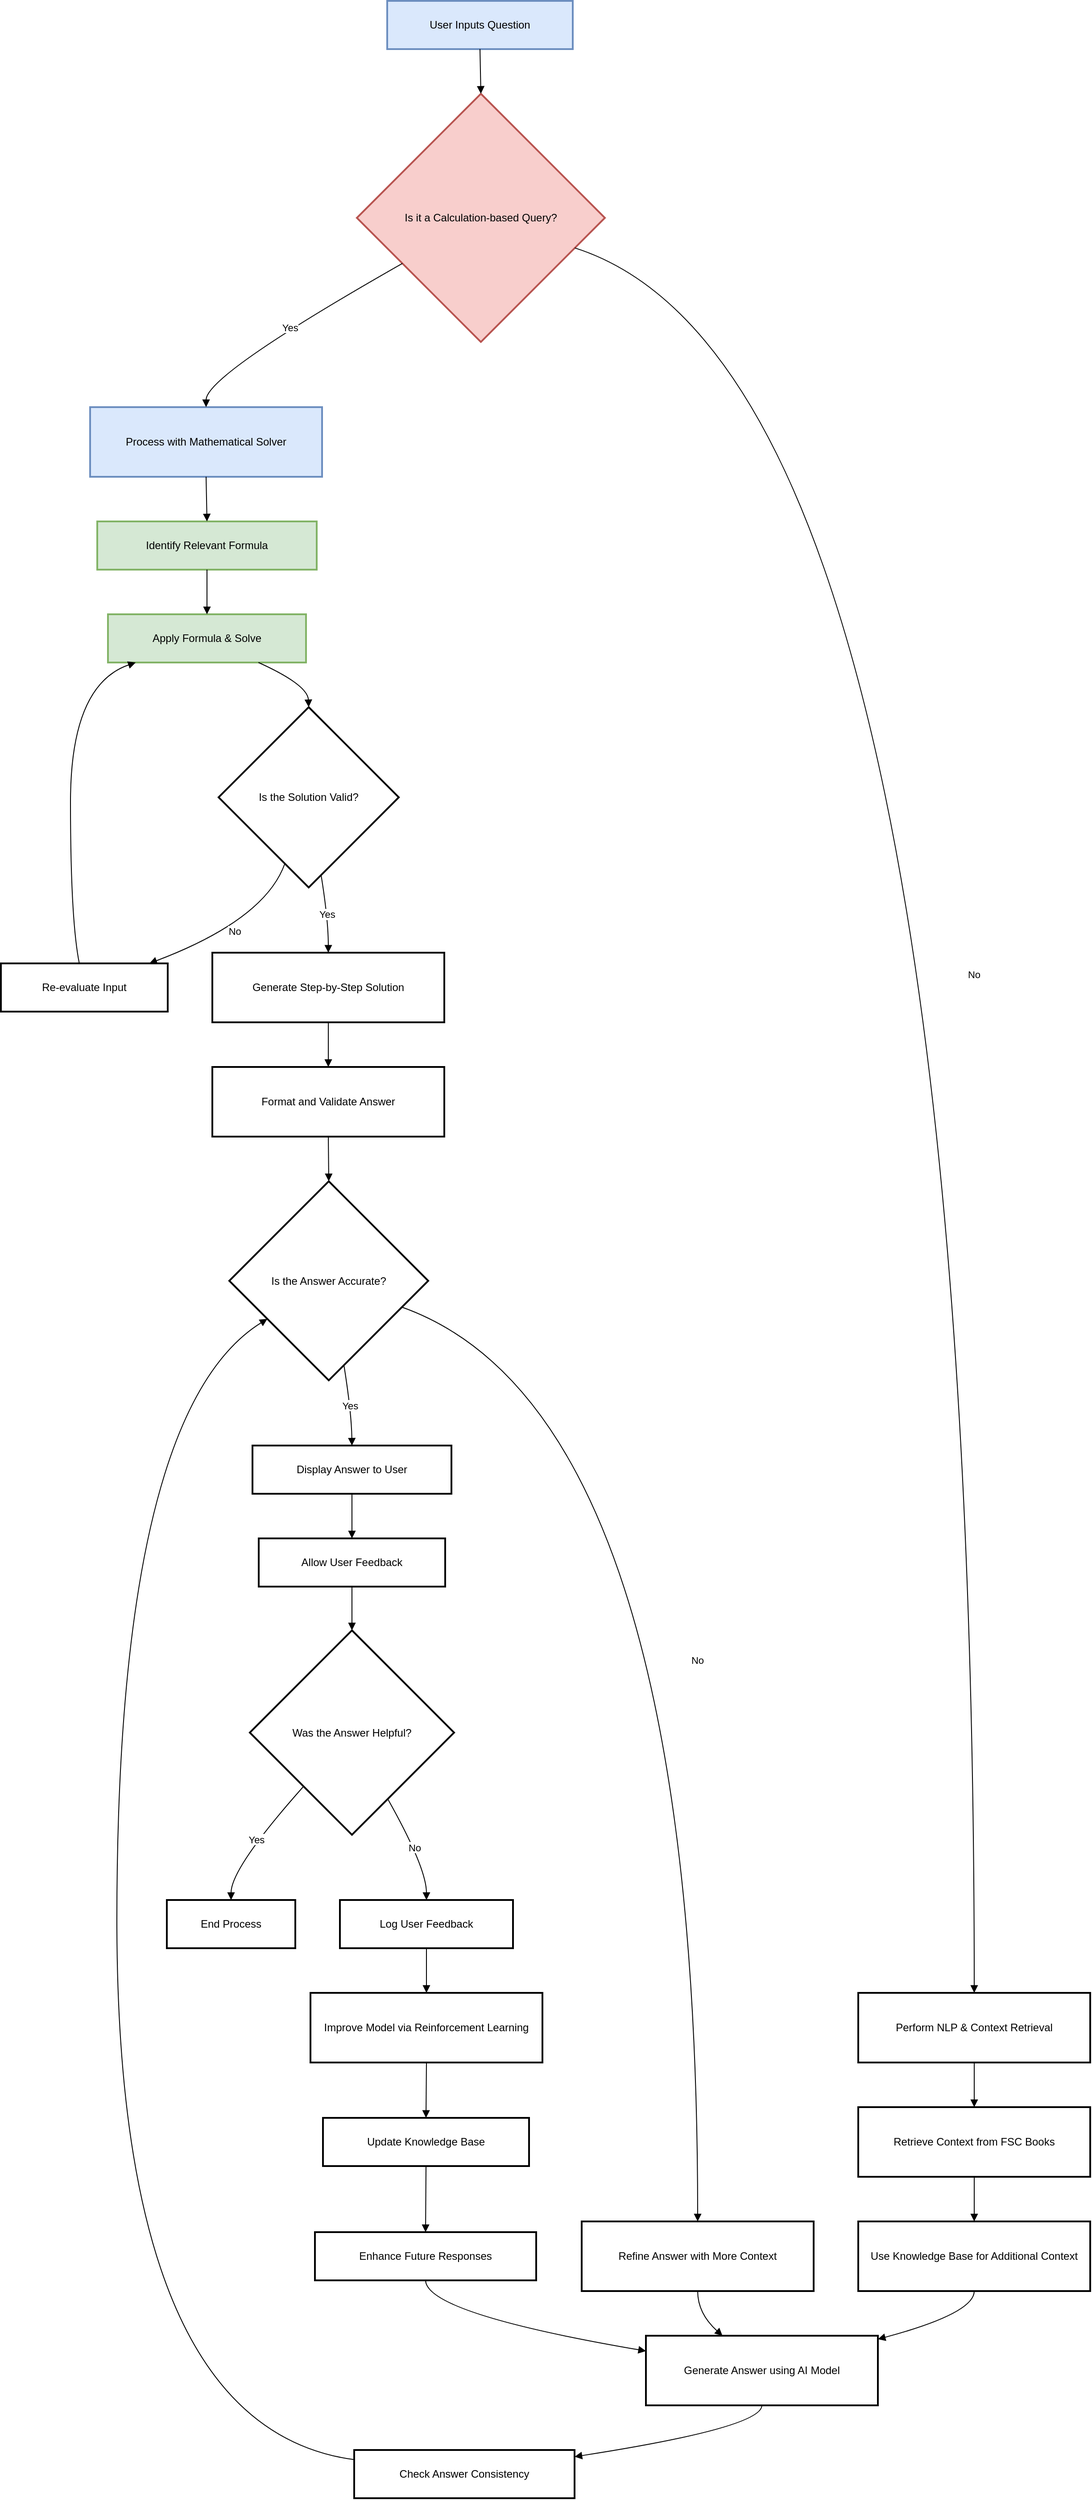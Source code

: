 <mxfile version="26.1.1">
  <diagram name="Page-1" id="9wOdnLyAVLAPCmVo4-jM">
    <mxGraphModel dx="1260" dy="647" grid="1" gridSize="10" guides="1" tooltips="1" connect="1" arrows="1" fold="1" page="1" pageScale="1" pageWidth="850" pageHeight="1100" math="0" shadow="0">
      <root>
        <mxCell id="0" />
        <mxCell id="1" parent="0" />
        <mxCell id="SvQ0XTCgp82H_2NicPjY-1" value="User Inputs Question" style="whiteSpace=wrap;strokeWidth=2;fillColor=#dae8fc;strokeColor=#6c8ebf;" vertex="1" parent="1">
          <mxGeometry x="453" y="20" width="208" height="54" as="geometry" />
        </mxCell>
        <mxCell id="SvQ0XTCgp82H_2NicPjY-2" value="Is it a Calculation-based Query?" style="rhombus;strokeWidth=2;whiteSpace=wrap;fillColor=#f8cecc;strokeColor=#b85450;" vertex="1" parent="1">
          <mxGeometry x="419" y="124" width="278" height="278" as="geometry" />
        </mxCell>
        <mxCell id="SvQ0XTCgp82H_2NicPjY-3" value="Process with Mathematical Solver" style="whiteSpace=wrap;strokeWidth=2;fillColor=#dae8fc;strokeColor=#6c8ebf;" vertex="1" parent="1">
          <mxGeometry x="120" y="475" width="260" height="78" as="geometry" />
        </mxCell>
        <mxCell id="SvQ0XTCgp82H_2NicPjY-4" value="Perform NLP &amp; Context Retrieval" style="whiteSpace=wrap;strokeWidth=2;" vertex="1" parent="1">
          <mxGeometry x="981" y="2251" width="260" height="78" as="geometry" />
        </mxCell>
        <mxCell id="SvQ0XTCgp82H_2NicPjY-5" value="Identify Relevant Formula" style="whiteSpace=wrap;strokeWidth=2;fillColor=#d5e8d4;strokeColor=#82b366;" vertex="1" parent="1">
          <mxGeometry x="128" y="603" width="246" height="54" as="geometry" />
        </mxCell>
        <mxCell id="SvQ0XTCgp82H_2NicPjY-6" value="Apply Formula &amp; Solve" style="whiteSpace=wrap;strokeWidth=2;fillColor=#d5e8d4;strokeColor=#82b366;" vertex="1" parent="1">
          <mxGeometry x="140" y="707" width="222" height="54" as="geometry" />
        </mxCell>
        <mxCell id="SvQ0XTCgp82H_2NicPjY-7" value="Is the Solution Valid?" style="rhombus;strokeWidth=2;whiteSpace=wrap;" vertex="1" parent="1">
          <mxGeometry x="264" y="811" width="202" height="202" as="geometry" />
        </mxCell>
        <mxCell id="SvQ0XTCgp82H_2NicPjY-8" value="Re-evaluate Input" style="whiteSpace=wrap;strokeWidth=2;" vertex="1" parent="1">
          <mxGeometry x="20" y="1098" width="187" height="54" as="geometry" />
        </mxCell>
        <mxCell id="SvQ0XTCgp82H_2NicPjY-9" value="Generate Step-by-Step Solution" style="whiteSpace=wrap;strokeWidth=2;" vertex="1" parent="1">
          <mxGeometry x="257" y="1086" width="260" height="78" as="geometry" />
        </mxCell>
        <mxCell id="SvQ0XTCgp82H_2NicPjY-10" value="Format and Validate Answer" style="whiteSpace=wrap;strokeWidth=2;" vertex="1" parent="1">
          <mxGeometry x="257" y="1214" width="260" height="78" as="geometry" />
        </mxCell>
        <mxCell id="SvQ0XTCgp82H_2NicPjY-11" value="Retrieve Context from FSC Books" style="whiteSpace=wrap;strokeWidth=2;" vertex="1" parent="1">
          <mxGeometry x="981" y="2379" width="260" height="78" as="geometry" />
        </mxCell>
        <mxCell id="SvQ0XTCgp82H_2NicPjY-12" value="Use Knowledge Base for Additional Context" style="whiteSpace=wrap;strokeWidth=2;" vertex="1" parent="1">
          <mxGeometry x="981" y="2507" width="260" height="78" as="geometry" />
        </mxCell>
        <mxCell id="SvQ0XTCgp82H_2NicPjY-13" value="Generate Answer using AI Model" style="whiteSpace=wrap;strokeWidth=2;" vertex="1" parent="1">
          <mxGeometry x="743" y="2635" width="260" height="78" as="geometry" />
        </mxCell>
        <mxCell id="SvQ0XTCgp82H_2NicPjY-14" value="Check Answer Consistency" style="whiteSpace=wrap;strokeWidth=2;" vertex="1" parent="1">
          <mxGeometry x="416" y="2763" width="247" height="54" as="geometry" />
        </mxCell>
        <mxCell id="SvQ0XTCgp82H_2NicPjY-15" value="Is the Answer Accurate?" style="rhombus;strokeWidth=2;whiteSpace=wrap;" vertex="1" parent="1">
          <mxGeometry x="276" y="1342" width="223" height="223" as="geometry" />
        </mxCell>
        <mxCell id="SvQ0XTCgp82H_2NicPjY-16" value="Refine Answer with More Context" style="whiteSpace=wrap;strokeWidth=2;" vertex="1" parent="1">
          <mxGeometry x="671" y="2507" width="260" height="78" as="geometry" />
        </mxCell>
        <mxCell id="SvQ0XTCgp82H_2NicPjY-17" value="Display Answer to User" style="whiteSpace=wrap;strokeWidth=2;" vertex="1" parent="1">
          <mxGeometry x="302" y="1638" width="223" height="54" as="geometry" />
        </mxCell>
        <mxCell id="SvQ0XTCgp82H_2NicPjY-18" value="Allow User Feedback" style="whiteSpace=wrap;strokeWidth=2;" vertex="1" parent="1">
          <mxGeometry x="309" y="1742" width="209" height="54" as="geometry" />
        </mxCell>
        <mxCell id="SvQ0XTCgp82H_2NicPjY-19" value="Was the Answer Helpful?" style="rhombus;strokeWidth=2;whiteSpace=wrap;" vertex="1" parent="1">
          <mxGeometry x="299" y="1845" width="229" height="229" as="geometry" />
        </mxCell>
        <mxCell id="SvQ0XTCgp82H_2NicPjY-20" value="Log User Feedback" style="whiteSpace=wrap;strokeWidth=2;" vertex="1" parent="1">
          <mxGeometry x="400" y="2147" width="194" height="54" as="geometry" />
        </mxCell>
        <mxCell id="SvQ0XTCgp82H_2NicPjY-21" value="Improve Model via Reinforcement Learning" style="whiteSpace=wrap;strokeWidth=2;" vertex="1" parent="1">
          <mxGeometry x="367" y="2251" width="260" height="78" as="geometry" />
        </mxCell>
        <mxCell id="SvQ0XTCgp82H_2NicPjY-22" value="Update Knowledge Base" style="whiteSpace=wrap;strokeWidth=2;" vertex="1" parent="1">
          <mxGeometry x="381" y="2391" width="231" height="54" as="geometry" />
        </mxCell>
        <mxCell id="SvQ0XTCgp82H_2NicPjY-23" value="Enhance Future Responses" style="whiteSpace=wrap;strokeWidth=2;" vertex="1" parent="1">
          <mxGeometry x="372" y="2519" width="248" height="54" as="geometry" />
        </mxCell>
        <mxCell id="SvQ0XTCgp82H_2NicPjY-24" value="End Process" style="whiteSpace=wrap;strokeWidth=2;" vertex="1" parent="1">
          <mxGeometry x="206" y="2147" width="144" height="54" as="geometry" />
        </mxCell>
        <mxCell id="SvQ0XTCgp82H_2NicPjY-25" value="" style="curved=1;startArrow=none;endArrow=block;exitX=0.5;exitY=1;entryX=0.5;entryY=0;rounded=0;" edge="1" parent="1" source="SvQ0XTCgp82H_2NicPjY-1" target="SvQ0XTCgp82H_2NicPjY-2">
          <mxGeometry relative="1" as="geometry">
            <Array as="points" />
          </mxGeometry>
        </mxCell>
        <mxCell id="SvQ0XTCgp82H_2NicPjY-26" value="Yes" style="curved=1;startArrow=none;endArrow=block;exitX=0;exitY=0.79;entryX=0.5;entryY=0;rounded=0;" edge="1" parent="1" source="SvQ0XTCgp82H_2NicPjY-2" target="SvQ0XTCgp82H_2NicPjY-3">
          <mxGeometry relative="1" as="geometry">
            <Array as="points">
              <mxPoint x="250" y="439" />
            </Array>
          </mxGeometry>
        </mxCell>
        <mxCell id="SvQ0XTCgp82H_2NicPjY-27" value="No" style="curved=1;startArrow=none;endArrow=block;exitX=1;exitY=0.66;entryX=0.5;entryY=0;rounded=0;" edge="1" parent="1" source="SvQ0XTCgp82H_2NicPjY-2" target="SvQ0XTCgp82H_2NicPjY-4">
          <mxGeometry relative="1" as="geometry">
            <Array as="points">
              <mxPoint x="1111" y="439" />
            </Array>
          </mxGeometry>
        </mxCell>
        <mxCell id="SvQ0XTCgp82H_2NicPjY-28" value="" style="curved=1;startArrow=none;endArrow=block;exitX=0.5;exitY=1;entryX=0.5;entryY=0;rounded=0;" edge="1" parent="1" source="SvQ0XTCgp82H_2NicPjY-3" target="SvQ0XTCgp82H_2NicPjY-5">
          <mxGeometry relative="1" as="geometry">
            <Array as="points" />
          </mxGeometry>
        </mxCell>
        <mxCell id="SvQ0XTCgp82H_2NicPjY-29" value="" style="curved=1;startArrow=none;endArrow=block;exitX=0.5;exitY=1;entryX=0.5;entryY=0;rounded=0;" edge="1" parent="1" source="SvQ0XTCgp82H_2NicPjY-5" target="SvQ0XTCgp82H_2NicPjY-6">
          <mxGeometry relative="1" as="geometry">
            <Array as="points" />
          </mxGeometry>
        </mxCell>
        <mxCell id="SvQ0XTCgp82H_2NicPjY-30" value="" style="curved=1;startArrow=none;endArrow=block;exitX=0.76;exitY=1;entryX=0.5;entryY=0;rounded=0;" edge="1" parent="1" source="SvQ0XTCgp82H_2NicPjY-6" target="SvQ0XTCgp82H_2NicPjY-7">
          <mxGeometry relative="1" as="geometry">
            <Array as="points">
              <mxPoint x="364" y="786" />
            </Array>
          </mxGeometry>
        </mxCell>
        <mxCell id="SvQ0XTCgp82H_2NicPjY-31" value="No" style="curved=1;startArrow=none;endArrow=block;exitX=0.32;exitY=1;entryX=0.89;entryY=0;rounded=0;" edge="1" parent="1" source="SvQ0XTCgp82H_2NicPjY-7" target="SvQ0XTCgp82H_2NicPjY-8">
          <mxGeometry relative="1" as="geometry">
            <Array as="points">
              <mxPoint x="316" y="1049" />
            </Array>
          </mxGeometry>
        </mxCell>
        <mxCell id="SvQ0XTCgp82H_2NicPjY-32" value="" style="curved=1;startArrow=none;endArrow=block;exitX=0.47;exitY=0;entryX=0.14;entryY=1;rounded=0;" edge="1" parent="1" source="SvQ0XTCgp82H_2NicPjY-8" target="SvQ0XTCgp82H_2NicPjY-6">
          <mxGeometry relative="1" as="geometry">
            <Array as="points">
              <mxPoint x="98" y="1049" />
              <mxPoint x="98" y="786" />
            </Array>
          </mxGeometry>
        </mxCell>
        <mxCell id="SvQ0XTCgp82H_2NicPjY-33" value="Yes" style="curved=1;startArrow=none;endArrow=block;exitX=0.58;exitY=1;entryX=0.5;entryY=0;rounded=0;" edge="1" parent="1" source="SvQ0XTCgp82H_2NicPjY-7" target="SvQ0XTCgp82H_2NicPjY-9">
          <mxGeometry relative="1" as="geometry">
            <Array as="points">
              <mxPoint x="387" y="1049" />
            </Array>
          </mxGeometry>
        </mxCell>
        <mxCell id="SvQ0XTCgp82H_2NicPjY-34" value="" style="curved=1;startArrow=none;endArrow=block;exitX=0.5;exitY=1;entryX=0.5;entryY=0;rounded=0;" edge="1" parent="1" source="SvQ0XTCgp82H_2NicPjY-9" target="SvQ0XTCgp82H_2NicPjY-10">
          <mxGeometry relative="1" as="geometry">
            <Array as="points" />
          </mxGeometry>
        </mxCell>
        <mxCell id="SvQ0XTCgp82H_2NicPjY-35" value="" style="curved=1;startArrow=none;endArrow=block;exitX=0.5;exitY=1;entryX=0.5;entryY=0;rounded=0;" edge="1" parent="1" source="SvQ0XTCgp82H_2NicPjY-4" target="SvQ0XTCgp82H_2NicPjY-11">
          <mxGeometry relative="1" as="geometry">
            <Array as="points" />
          </mxGeometry>
        </mxCell>
        <mxCell id="SvQ0XTCgp82H_2NicPjY-36" value="" style="curved=1;startArrow=none;endArrow=block;exitX=0.5;exitY=1;entryX=0.5;entryY=0;rounded=0;" edge="1" parent="1" source="SvQ0XTCgp82H_2NicPjY-11" target="SvQ0XTCgp82H_2NicPjY-12">
          <mxGeometry relative="1" as="geometry">
            <Array as="points" />
          </mxGeometry>
        </mxCell>
        <mxCell id="SvQ0XTCgp82H_2NicPjY-37" value="" style="curved=1;startArrow=none;endArrow=block;exitX=0.5;exitY=1;entryX=1;entryY=0.05;rounded=0;" edge="1" parent="1" source="SvQ0XTCgp82H_2NicPjY-12" target="SvQ0XTCgp82H_2NicPjY-13">
          <mxGeometry relative="1" as="geometry">
            <Array as="points">
              <mxPoint x="1111" y="2610" />
            </Array>
          </mxGeometry>
        </mxCell>
        <mxCell id="SvQ0XTCgp82H_2NicPjY-38" value="" style="curved=1;startArrow=none;endArrow=block;exitX=0.5;exitY=1;entryX=1;entryY=0.14;rounded=0;" edge="1" parent="1" source="SvQ0XTCgp82H_2NicPjY-13" target="SvQ0XTCgp82H_2NicPjY-14">
          <mxGeometry relative="1" as="geometry">
            <Array as="points">
              <mxPoint x="873" y="2738" />
            </Array>
          </mxGeometry>
        </mxCell>
        <mxCell id="SvQ0XTCgp82H_2NicPjY-39" value="" style="curved=1;startArrow=none;endArrow=block;exitX=0.5;exitY=1;entryX=0.5;entryY=0;rounded=0;" edge="1" parent="1" source="SvQ0XTCgp82H_2NicPjY-10" target="SvQ0XTCgp82H_2NicPjY-15">
          <mxGeometry relative="1" as="geometry">
            <Array as="points" />
          </mxGeometry>
        </mxCell>
        <mxCell id="SvQ0XTCgp82H_2NicPjY-40" value="" style="curved=1;startArrow=none;endArrow=block;exitX=0;exitY=0.2;entryX=0;entryY=0.81;rounded=0;" edge="1" parent="1" source="SvQ0XTCgp82H_2NicPjY-14" target="SvQ0XTCgp82H_2NicPjY-15">
          <mxGeometry relative="1" as="geometry">
            <Array as="points">
              <mxPoint x="150" y="2738" />
              <mxPoint x="150" y="1601" />
            </Array>
          </mxGeometry>
        </mxCell>
        <mxCell id="SvQ0XTCgp82H_2NicPjY-41" value="No" style="curved=1;startArrow=none;endArrow=block;exitX=1;exitY=0.68;entryX=0.5;entryY=0;rounded=0;" edge="1" parent="1" source="SvQ0XTCgp82H_2NicPjY-15" target="SvQ0XTCgp82H_2NicPjY-16">
          <mxGeometry relative="1" as="geometry">
            <Array as="points">
              <mxPoint x="801" y="1601" />
            </Array>
          </mxGeometry>
        </mxCell>
        <mxCell id="SvQ0XTCgp82H_2NicPjY-42" value="" style="curved=1;startArrow=none;endArrow=block;exitX=0.5;exitY=1;entryX=0.33;entryY=0;rounded=0;" edge="1" parent="1" source="SvQ0XTCgp82H_2NicPjY-16" target="SvQ0XTCgp82H_2NicPjY-13">
          <mxGeometry relative="1" as="geometry">
            <Array as="points">
              <mxPoint x="801" y="2610" />
            </Array>
          </mxGeometry>
        </mxCell>
        <mxCell id="SvQ0XTCgp82H_2NicPjY-43" value="Yes" style="curved=1;startArrow=none;endArrow=block;exitX=0.59;exitY=1;entryX=0.5;entryY=-0.01;rounded=0;" edge="1" parent="1" source="SvQ0XTCgp82H_2NicPjY-15" target="SvQ0XTCgp82H_2NicPjY-17">
          <mxGeometry relative="1" as="geometry">
            <Array as="points">
              <mxPoint x="413" y="1601" />
            </Array>
          </mxGeometry>
        </mxCell>
        <mxCell id="SvQ0XTCgp82H_2NicPjY-44" value="" style="curved=1;startArrow=none;endArrow=block;exitX=0.5;exitY=0.99;entryX=0.5;entryY=-0.01;rounded=0;" edge="1" parent="1" source="SvQ0XTCgp82H_2NicPjY-17" target="SvQ0XTCgp82H_2NicPjY-18">
          <mxGeometry relative="1" as="geometry">
            <Array as="points" />
          </mxGeometry>
        </mxCell>
        <mxCell id="SvQ0XTCgp82H_2NicPjY-45" value="" style="curved=1;startArrow=none;endArrow=block;exitX=0.5;exitY=0.99;entryX=0.5;entryY=0;rounded=0;" edge="1" parent="1" source="SvQ0XTCgp82H_2NicPjY-18" target="SvQ0XTCgp82H_2NicPjY-19">
          <mxGeometry relative="1" as="geometry">
            <Array as="points" />
          </mxGeometry>
        </mxCell>
        <mxCell id="SvQ0XTCgp82H_2NicPjY-46" value="No" style="curved=1;startArrow=none;endArrow=block;exitX=0.77;exitY=1;entryX=0.5;entryY=0;rounded=0;" edge="1" parent="1" source="SvQ0XTCgp82H_2NicPjY-19" target="SvQ0XTCgp82H_2NicPjY-20">
          <mxGeometry relative="1" as="geometry">
            <Array as="points">
              <mxPoint x="497" y="2111" />
            </Array>
          </mxGeometry>
        </mxCell>
        <mxCell id="SvQ0XTCgp82H_2NicPjY-47" value="" style="curved=1;startArrow=none;endArrow=block;exitX=0.5;exitY=1;entryX=0.5;entryY=0;rounded=0;" edge="1" parent="1" source="SvQ0XTCgp82H_2NicPjY-20" target="SvQ0XTCgp82H_2NicPjY-21">
          <mxGeometry relative="1" as="geometry">
            <Array as="points" />
          </mxGeometry>
        </mxCell>
        <mxCell id="SvQ0XTCgp82H_2NicPjY-48" value="" style="curved=1;startArrow=none;endArrow=block;exitX=0.5;exitY=1;entryX=0.5;entryY=0;rounded=0;" edge="1" parent="1" source="SvQ0XTCgp82H_2NicPjY-21" target="SvQ0XTCgp82H_2NicPjY-22">
          <mxGeometry relative="1" as="geometry">
            <Array as="points" />
          </mxGeometry>
        </mxCell>
        <mxCell id="SvQ0XTCgp82H_2NicPjY-49" value="" style="curved=1;startArrow=none;endArrow=block;exitX=0.5;exitY=1;entryX=0.5;entryY=0;rounded=0;" edge="1" parent="1" source="SvQ0XTCgp82H_2NicPjY-22" target="SvQ0XTCgp82H_2NicPjY-23">
          <mxGeometry relative="1" as="geometry">
            <Array as="points" />
          </mxGeometry>
        </mxCell>
        <mxCell id="SvQ0XTCgp82H_2NicPjY-50" value="" style="curved=1;startArrow=none;endArrow=block;exitX=0.5;exitY=1;entryX=0;entryY=0.22;rounded=0;" edge="1" parent="1" source="SvQ0XTCgp82H_2NicPjY-23" target="SvQ0XTCgp82H_2NicPjY-13">
          <mxGeometry relative="1" as="geometry">
            <Array as="points">
              <mxPoint x="497" y="2610" />
            </Array>
          </mxGeometry>
        </mxCell>
        <mxCell id="SvQ0XTCgp82H_2NicPjY-51" value="Yes" style="curved=1;startArrow=none;endArrow=block;exitX=0.05;exitY=1;entryX=0.5;entryY=0;rounded=0;" edge="1" parent="1" source="SvQ0XTCgp82H_2NicPjY-19" target="SvQ0XTCgp82H_2NicPjY-24">
          <mxGeometry relative="1" as="geometry">
            <Array as="points">
              <mxPoint x="278" y="2111" />
            </Array>
          </mxGeometry>
        </mxCell>
      </root>
    </mxGraphModel>
  </diagram>
</mxfile>
